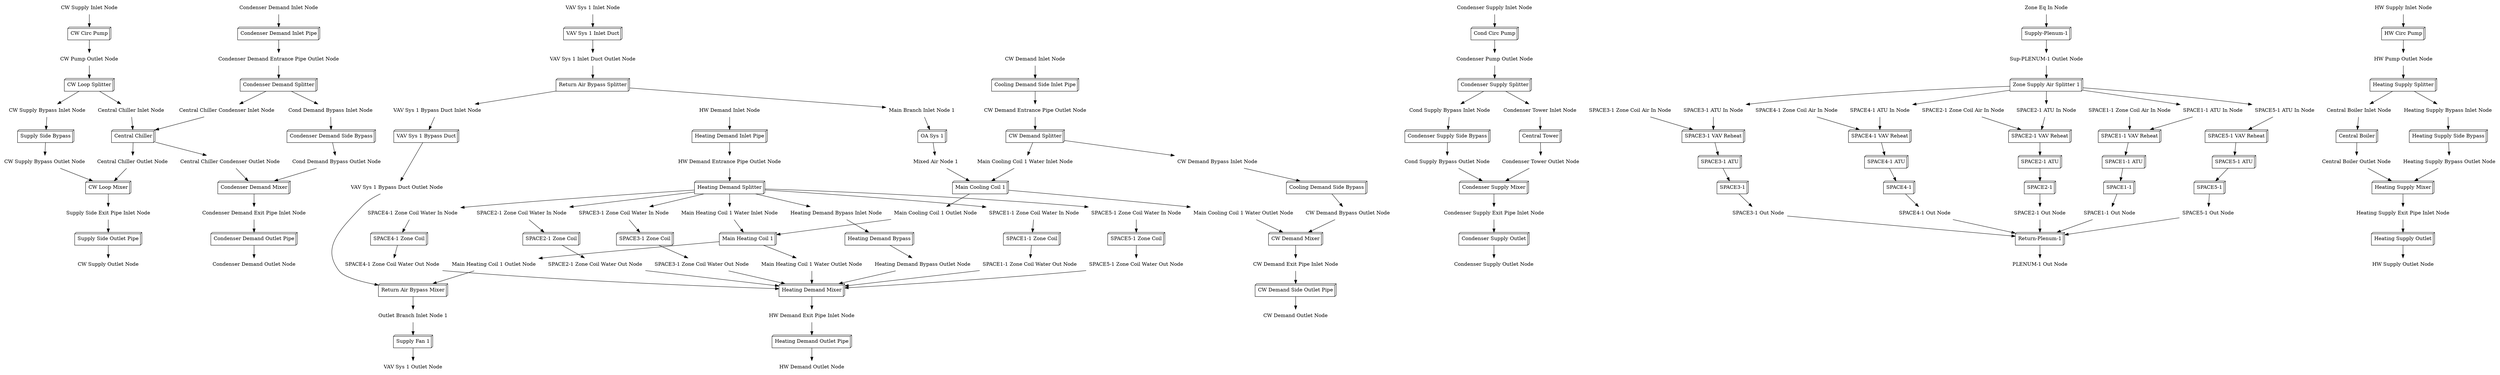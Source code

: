 digraph G {
"Condenser Demand Side Bypass" [shape=box3d, label="Condenser Demand Side Bypass"];
"Return Air Bypass Splitter" [shape=box3d, label="Return Air Bypass Splitter"];
"CW Pump Outlet Node" [shape=plaintext, label="CW Pump Outlet Node"];
"Condenser Supply Mixer" [shape=box3d, label="Condenser Supply Mixer"];
"SPACE4-1" [shape=box3d, label="SPACE4-1"];
"Central Chiller Condenser Inlet Node" [shape=plaintext, label="Central Chiller Condenser Inlet Node"];
"Heating Demand Outlet Pipe" [shape=box3d, label="Heating Demand Outlet Pipe"];
"CW Supply Outlet Node" [shape=plaintext, label="CW Supply Outlet Node"];
"Condenser Supply Side Bypass" [shape=box3d, label="Condenser Supply Side Bypass"];
"Heating Supply Splitter" [shape=box3d, label="Heating Supply Splitter"];
"HW Demand Exit Pipe Inlet Node" [shape=plaintext, label="HW Demand Exit Pipe Inlet Node"];
"SPACE1-1 Zone Coil" [shape=box3d, label="SPACE1-1 Zone Coil"];
"Condenser Demand Outlet Node" [shape=plaintext, label="Condenser Demand Outlet Node"];
"SPACE3-1 Zone Coil Water Out Node" [shape=plaintext, label="SPACE3-1 Zone Coil Water Out Node"];
"SPACE5-1 VAV Reheat" [shape=box3d, label="SPACE5-1 VAV Reheat"];
"Main Heating Coil 1 Water Inlet Node" [shape=plaintext, label="Main Heating Coil 1 Water Inlet Node"];
"Central Boiler Inlet Node" [shape=plaintext, label="Central Boiler Inlet Node"];
"Central Chiller" [shape=box3d, label="Central Chiller"];
"Supply Fan 1" [shape=box3d, label="Supply Fan 1"];
"HW Supply Inlet Node" [shape=plaintext, label="HW Supply Inlet Node"];
"SPACE3-1" [shape=box3d, label="SPACE3-1"];
"Return-Plenum-1" [shape=box3d, label="Return-Plenum-1"];
"Heating Supply Side Bypass" [shape=box3d, label="Heating Supply Side Bypass"];
"HW Pump Outlet Node" [shape=plaintext, label="HW Pump Outlet Node"];
"SPACE1-1 VAV Reheat" [shape=box3d, label="SPACE1-1 VAV Reheat"];
"SPACE5-1 ATU In Node" [shape=plaintext, label="SPACE5-1 ATU In Node"];
"Condenser Demand Entrance Pipe Outlet Node" [shape=plaintext, label="Condenser Demand Entrance Pipe Outlet Node"];
"Cond Supply Bypass Outlet Node" [shape=plaintext, label="Cond Supply Bypass Outlet Node"];
"Central Chiller Condenser Outlet Node" [shape=plaintext, label="Central Chiller Condenser Outlet Node"];
"CW Supply Bypass Inlet Node" [shape=plaintext, label="CW Supply Bypass Inlet Node"];
"SPACE5-1 ATU" [shape=box3d, label="SPACE5-1 ATU"];
"HW Demand Entrance Pipe Outlet Node" [shape=plaintext, label="HW Demand Entrance Pipe Outlet Node"];
"HW Supply Outlet Node" [shape=plaintext, label="HW Supply Outlet Node"];
"Condenser Supply Exit Pipe Inlet Node" [shape=plaintext, label="Condenser Supply Exit Pipe Inlet Node"];
"Condenser Supply Outlet" [shape=box3d, label="Condenser Supply Outlet"];
"SPACE5-1 Out Node" [shape=plaintext, label="SPACE5-1 Out Node"];
"HW Demand Inlet Node" [shape=plaintext, label="HW Demand Inlet Node"];
"CW Demand Outlet Node" [shape=plaintext, label="CW Demand Outlet Node"];
"Supply Side Outlet Pipe" [shape=box3d, label="Supply Side Outlet Pipe"];
"Heating Supply Bypass Outlet Node" [shape=plaintext, label="Heating Supply Bypass Outlet Node"];
"VAV Sys 1 Inlet Duct" [shape=box3d, label="VAV Sys 1 Inlet Duct"];
"SPACE4-1 Zone Coil Water In Node" [shape=plaintext, label="SPACE4-1 Zone Coil Water In Node"];
"Heating Supply Exit Pipe Inlet Node" [shape=plaintext, label="Heating Supply Exit Pipe Inlet Node"];
"Cond Circ Pump" [shape=box3d, label="Cond Circ Pump"];
"Main Branch Inlet Node 1" [shape=plaintext, label="Main Branch Inlet Node 1"];
"VAV Sys 1 Inlet Node" [shape=plaintext, label="VAV Sys 1 Inlet Node"];
"Main Cooling Coil 1 Water Outlet Node" [shape=plaintext, label="Main Cooling Coil 1 Water Outlet Node"];
"SPACE3-1 Zone Coil Water In Node" [shape=plaintext, label="SPACE3-1 Zone Coil Water In Node"];
"SPACE2-1 Zone Coil Water In Node" [shape=plaintext, label="SPACE2-1 Zone Coil Water In Node"];
"SPACE2-1 Out Node" [shape=plaintext, label="SPACE2-1 Out Node"];
"Heating Supply Bypass Inlet Node" [shape=plaintext, label="Heating Supply Bypass Inlet Node"];
"Outlet Branch Inlet Node 1" [shape=plaintext, label="Outlet Branch Inlet Node 1"];
"Main Heating Coil 1" [shape=box3d, label="Main Heating Coil 1"];
"SPACE4-1 VAV Reheat" [shape=box3d, label="SPACE4-1 VAV Reheat"];
"SPACE4-1 Out Node" [shape=plaintext, label="SPACE4-1 Out Node"];
"Heating Demand Inlet Pipe" [shape=box3d, label="Heating Demand Inlet Pipe"];
"Zone Eq In Node" [shape=plaintext, label="Zone Eq In Node"];
"Condenser Demand Exit Pipe Inlet Node" [shape=plaintext, label="Condenser Demand Exit Pipe Inlet Node"];
"Central Boiler" [shape=box3d, label="Central Boiler"];
"CW Demand Splitter" [shape=box3d, label="CW Demand Splitter"];
"Supply-Plenum-1" [shape=box3d, label="Supply-Plenum-1"];
"VAV Sys 1 Bypass Duct Inlet Node" [shape=plaintext, label="VAV Sys 1 Bypass Duct Inlet Node"];
"Central Chiller Inlet Node" [shape=plaintext, label="Central Chiller Inlet Node"];
"CW Demand Side Outlet Pipe" [shape=box3d, label="CW Demand Side Outlet Pipe"];
"Heating Demand Bypass Inlet Node" [shape=plaintext, label="Heating Demand Bypass Inlet Node"];
"Heating Supply Mixer" [shape=box3d, label="Heating Supply Mixer"];
"VAV Sys 1 Outlet Node" [shape=plaintext, label="VAV Sys 1 Outlet Node"];
"Cooling Demand Side Inlet Pipe" [shape=box3d, label="Cooling Demand Side Inlet Pipe"];
"SPACE2-1 Zone Coil" [shape=box3d, label="SPACE2-1 Zone Coil"];
"SPACE3-1 ATU In Node" [shape=plaintext, label="SPACE3-1 ATU In Node"];
"Central Boiler Outlet Node" [shape=plaintext, label="Central Boiler Outlet Node"];
"HW Circ Pump" [shape=box3d, label="HW Circ Pump"];
"Heating Demand Bypass" [shape=box3d, label="Heating Demand Bypass"];
"CW Demand Bypass Outlet Node" [shape=plaintext, label="CW Demand Bypass Outlet Node"];
"Condenser Demand Inlet Node" [shape=plaintext, label="Condenser Demand Inlet Node"];
"Mixed Air Node 1" [shape=plaintext, label="Mixed Air Node 1"];
"Heating Demand Splitter" [shape=box3d, label="Heating Demand Splitter"];
"SPACE4-1 ATU" [shape=box3d, label="SPACE4-1 ATU"];
"Main Cooling Coil 1" [shape=box3d, label="Main Cooling Coil 1"];
"Condenser Demand Splitter" [shape=box3d, label="Condenser Demand Splitter"];
"SPACE2-1 VAV Reheat" [shape=box3d, label="SPACE2-1 VAV Reheat"];
"Main Heating Coil 1 Water Outlet Node" [shape=plaintext, label="Main Heating Coil 1 Water Outlet Node"];
"Supply Side Exit Pipe Inlet Node" [shape=plaintext, label="Supply Side Exit Pipe Inlet Node"];
"Cond Demand Bypass Inlet Node" [shape=plaintext, label="Cond Demand Bypass Inlet Node"];
"SPACE5-1 Zone Coil" [shape=box3d, label="SPACE5-1 Zone Coil"];
"SPACE5-1" [shape=box3d, label="SPACE5-1"];
"Main Cooling Coil 1 Outlet Node" [shape=plaintext, label="Main Cooling Coil 1 Outlet Node"];
"SPACE2-1" [shape=box3d, label="SPACE2-1"];
"SPACE4-1 ATU In Node" [shape=plaintext, label="SPACE4-1 ATU In Node"];
"Condenser Tower Outlet Node" [shape=plaintext, label="Condenser Tower Outlet Node"];
"CW Demand Mixer" [shape=box3d, label="CW Demand Mixer"];
"Main Heating Coil 1 Outlet Node" [shape=plaintext, label="Main Heating Coil 1 Outlet Node"];
"VAV Sys 1 Inlet Duct Outlet Node" [shape=plaintext, label="VAV Sys 1 Inlet Duct Outlet Node"];
"Condenser Demand Inlet Pipe" [shape=box3d, label="Condenser Demand Inlet Pipe"];
"CW Supply Inlet Node" [shape=plaintext, label="CW Supply Inlet Node"];
"Cond Supply Bypass Inlet Node" [shape=plaintext, label="Cond Supply Bypass Inlet Node"];
"Heating Demand Bypass Outlet Node" [shape=plaintext, label="Heating Demand Bypass Outlet Node"];
"SPACE5-1 Zone Coil Water Out Node" [shape=plaintext, label="SPACE5-1 Zone Coil Water Out Node"];
"SPACE4-1 Zone Coil Air In Node" [shape=plaintext, label="SPACE4-1 Zone Coil Air In Node"];
"Heating Demand Mixer" [shape=box3d, label="Heating Demand Mixer"];
"SPACE1-1 Zone Coil Air In Node" [shape=plaintext, label="SPACE1-1 Zone Coil Air In Node"];
"Central Chiller Outlet Node" [shape=plaintext, label="Central Chiller Outlet Node"];
"CW Circ Pump" [shape=box3d, label="CW Circ Pump"];
"CW Demand Bypass Inlet Node" [shape=plaintext, label="CW Demand Bypass Inlet Node"];
"SPACE3-1 Zone Coil Air In Node" [shape=plaintext, label="SPACE3-1 Zone Coil Air In Node"];
"Cond Demand Bypass Outlet Node" [shape=plaintext, label="Cond Demand Bypass Outlet Node"];
"SPACE3-1 ATU" [shape=box3d, label="SPACE3-1 ATU"];
"CW Demand Entrance Pipe Outlet Node" [shape=plaintext, label="CW Demand Entrance Pipe Outlet Node"];
"CW Loop Splitter" [shape=box3d, label="CW Loop Splitter"];
"SPACE3-1 Zone Coil" [shape=box3d, label="SPACE3-1 Zone Coil"];
"SPACE3-1 Out Node" [shape=plaintext, label="SPACE3-1 Out Node"];
"Condenser Supply Inlet Node" [shape=plaintext, label="Condenser Supply Inlet Node"];
"Condenser Demand Mixer" [shape=box3d, label="Condenser Demand Mixer"];
"Sup-PLENUM-1 Outlet Node" [shape=plaintext, label="Sup-PLENUM-1 Outlet Node"];
"SPACE1-1 Out Node" [shape=plaintext, label="SPACE1-1 Out Node"];
"SPACE2-1 Zone Coil Air In Node" [shape=plaintext, label="SPACE2-1 Zone Coil Air In Node"];
"CW Demand Exit Pipe Inlet Node" [shape=plaintext, label="CW Demand Exit Pipe Inlet Node"];
"OA Sys 1" [shape=box3d, label="OA Sys 1"];
"Return Air Bypass Mixer" [shape=box3d, label="Return Air Bypass Mixer"];
"HW Demand Outlet Node" [shape=plaintext, label="HW Demand Outlet Node"];
"Main Cooling Coil 1 Water Inlet Node" [shape=plaintext, label="Main Cooling Coil 1 Water Inlet Node"];
"Heating Supply Outlet" [shape=box3d, label="Heating Supply Outlet"];
"SPACE2-1 ATU" [shape=box3d, label="SPACE2-1 ATU"];
"SPACE4-1 Zone Coil Water Out Node" [shape=plaintext, label="SPACE4-1 Zone Coil Water Out Node"];
"SPACE1-1 Zone Coil Water Out Node" [shape=plaintext, label="SPACE1-1 Zone Coil Water Out Node"];
"SPACE2-1 ATU In Node" [shape=plaintext, label="SPACE2-1 ATU In Node"];
"SPACE3-1 VAV Reheat" [shape=box3d, label="SPACE3-1 VAV Reheat"];
"SPACE1-1 ATU" [shape=box3d, label="SPACE1-1 ATU"];
"Condenser Pump Outlet Node" [shape=plaintext, label="Condenser Pump Outlet Node"];
"SPACE4-1 Zone Coil" [shape=box3d, label="SPACE4-1 Zone Coil"];
"Condenser Tower Inlet Node" [shape=plaintext, label="Condenser Tower Inlet Node"];
"VAV Sys 1 Bypass Duct" [shape=box3d, label="VAV Sys 1 Bypass Duct"];
"Cooling Demand Side Bypass" [shape=box3d, label="Cooling Demand Side Bypass"];
"CW Demand Inlet Node" [shape=plaintext, label="CW Demand Inlet Node"];
"Zone Supply Air Splitter 1" [shape=box3d, label="Zone Supply Air Splitter 1"];
"VAV Sys 1 Bypass Duct Outlet Node" [shape=plaintext, label="VAV Sys 1 Bypass Duct Outlet Node"];
"SPACE1-1" [shape=box3d, label="SPACE1-1"];
"Condenser Supply Outlet Node" [shape=plaintext, label="Condenser Supply Outlet Node"];
"SPACE5-1 Zone Coil Water In Node" [shape=plaintext, label="SPACE5-1 Zone Coil Water In Node"];
"CW Supply Bypass Outlet Node" [shape=plaintext, label="CW Supply Bypass Outlet Node"];
"SPACE2-1 Zone Coil Water Out Node" [shape=plaintext, label="SPACE2-1 Zone Coil Water Out Node"];
"Supply Side Bypass" [shape=box3d, label="Supply Side Bypass"];
"PLENUM-1 Out Node" [shape=plaintext, label="PLENUM-1 Out Node"];
"SPACE1-1 ATU In Node" [shape=plaintext, label="SPACE1-1 ATU In Node"];
"Condenser Supply Splitter" [shape=box3d, label="Condenser Supply Splitter"];
"SPACE1-1 Zone Coil Water In Node" [shape=plaintext, label="SPACE1-1 Zone Coil Water In Node"];
"CW Loop Mixer" [shape=box3d, label="CW Loop Mixer"];
"Central Tower" [shape=box3d, label="Central Tower"];
"Condenser Demand Outlet Pipe" [shape=box3d, label="Condenser Demand Outlet Pipe"];
"VAV Sys 1 Inlet Node" -> "VAV Sys 1 Inlet Duct";
"VAV Sys 1 Inlet Duct" -> "VAV Sys 1 Inlet Duct Outlet Node";
"VAV Sys 1 Bypass Duct Inlet Node" -> "VAV Sys 1 Bypass Duct";
"VAV Sys 1 Bypass Duct" -> "VAV Sys 1 Bypass Duct Outlet Node";
"Main Branch Inlet Node 1" -> "OA Sys 1";
"OA Sys 1" -> "Mixed Air Node 1";
"Mixed Air Node 1" -> "Main Cooling Coil 1";
"Main Cooling Coil 1" -> "Main Cooling Coil 1 Outlet Node";
"Main Cooling Coil 1 Outlet Node" -> "Main Heating Coil 1";
"Main Heating Coil 1" -> "Main Heating Coil 1 Outlet Node";
"Outlet Branch Inlet Node 1" -> "Supply Fan 1";
"Supply Fan 1" -> "VAV Sys 1 Outlet Node";
"HW Supply Inlet Node" -> "HW Circ Pump";
"HW Circ Pump" -> "HW Pump Outlet Node";
"Central Boiler Inlet Node" -> "Central Boiler";
"Central Boiler" -> "Central Boiler Outlet Node";
"Heating Supply Bypass Inlet Node" -> "Heating Supply Side Bypass";
"Heating Supply Side Bypass" -> "Heating Supply Bypass Outlet Node";
"Heating Supply Exit Pipe Inlet Node" -> "Heating Supply Outlet";
"Heating Supply Outlet" -> "HW Supply Outlet Node";
"HW Demand Inlet Node" -> "Heating Demand Inlet Pipe";
"Heating Demand Inlet Pipe" -> "HW Demand Entrance Pipe Outlet Node";
"HW Demand Exit Pipe Inlet Node" -> "Heating Demand Outlet Pipe";
"Heating Demand Outlet Pipe" -> "HW Demand Outlet Node";
"SPACE1-1 Zone Coil Water In Node" -> "SPACE1-1 Zone Coil";
"SPACE1-1 Zone Coil" -> "SPACE1-1 Zone Coil Water Out Node";
"SPACE2-1 Zone Coil Water In Node" -> "SPACE2-1 Zone Coil";
"SPACE2-1 Zone Coil" -> "SPACE2-1 Zone Coil Water Out Node";
"SPACE3-1 Zone Coil Water In Node" -> "SPACE3-1 Zone Coil";
"SPACE3-1 Zone Coil" -> "SPACE3-1 Zone Coil Water Out Node";
"SPACE4-1 Zone Coil Water In Node" -> "SPACE4-1 Zone Coil";
"SPACE4-1 Zone Coil" -> "SPACE4-1 Zone Coil Water Out Node";
"SPACE5-1 Zone Coil Water In Node" -> "SPACE5-1 Zone Coil";
"SPACE5-1 Zone Coil" -> "SPACE5-1 Zone Coil Water Out Node";
"Main Heating Coil 1 Water Inlet Node" -> "Main Heating Coil 1";
"Main Heating Coil 1" -> "Main Heating Coil 1 Water Outlet Node";
"Heating Demand Bypass Inlet Node" -> "Heating Demand Bypass";
"Heating Demand Bypass" -> "Heating Demand Bypass Outlet Node";
"CW Demand Inlet Node" -> "Cooling Demand Side Inlet Pipe";
"Cooling Demand Side Inlet Pipe" -> "CW Demand Entrance Pipe Outlet Node";
"Main Cooling Coil 1 Water Inlet Node" -> "Main Cooling Coil 1";
"Main Cooling Coil 1" -> "Main Cooling Coil 1 Water Outlet Node";
"CW Demand Bypass Inlet Node" -> "Cooling Demand Side Bypass";
"Cooling Demand Side Bypass" -> "CW Demand Bypass Outlet Node";
"CW Demand Exit Pipe Inlet Node" -> "CW Demand Side Outlet Pipe";
"CW Demand Side Outlet Pipe" -> "CW Demand Outlet Node";
"Supply Side Exit Pipe Inlet Node" -> "Supply Side Outlet Pipe";
"Supply Side Outlet Pipe" -> "CW Supply Outlet Node";
"CW Supply Inlet Node" -> "CW Circ Pump";
"CW Circ Pump" -> "CW Pump Outlet Node";
"Central Chiller Inlet Node" -> "Central Chiller";
"Central Chiller" -> "Central Chiller Outlet Node";
"CW Supply Bypass Inlet Node" -> "Supply Side Bypass";
"Supply Side Bypass" -> "CW Supply Bypass Outlet Node";
"Condenser Supply Inlet Node" -> "Cond Circ Pump";
"Cond Circ Pump" -> "Condenser Pump Outlet Node";
"Condenser Tower Inlet Node" -> "Central Tower";
"Central Tower" -> "Condenser Tower Outlet Node";
"Cond Supply Bypass Inlet Node" -> "Condenser Supply Side Bypass";
"Condenser Supply Side Bypass" -> "Cond Supply Bypass Outlet Node";
"Condenser Supply Exit Pipe Inlet Node" -> "Condenser Supply Outlet";
"Condenser Supply Outlet" -> "Condenser Supply Outlet Node";
"Condenser Demand Inlet Node" -> "Condenser Demand Inlet Pipe";
"Condenser Demand Inlet Pipe" -> "Condenser Demand Entrance Pipe Outlet Node";
"Central Chiller Condenser Inlet Node" -> "Central Chiller";
"Central Chiller" -> "Central Chiller Condenser Outlet Node";
"Cond Demand Bypass Inlet Node" -> "Condenser Demand Side Bypass";
"Condenser Demand Side Bypass" -> "Cond Demand Bypass Outlet Node";
"Condenser Demand Exit Pipe Inlet Node" -> "Condenser Demand Outlet Pipe";
"Condenser Demand Outlet Pipe" -> "Condenser Demand Outlet Node";
"HW Demand Entrance Pipe Outlet Node" -> "Heating Demand Splitter";
"Heating Demand Splitter" -> "SPACE1-1 Zone Coil Water In Node";
"Heating Demand Splitter" -> "SPACE2-1 Zone Coil Water In Node";
"Heating Demand Splitter" -> "SPACE3-1 Zone Coil Water In Node";
"Heating Demand Splitter" -> "SPACE4-1 Zone Coil Water In Node";
"Heating Demand Splitter" -> "SPACE5-1 Zone Coil Water In Node";
"Heating Demand Splitter" -> "Main Heating Coil 1 Water Inlet Node";
"Heating Demand Splitter" -> "Heating Demand Bypass Inlet Node";
"HW Pump Outlet Node" -> "Heating Supply Splitter";
"Heating Supply Splitter" -> "Central Boiler Inlet Node";
"Heating Supply Splitter" -> "Heating Supply Bypass Inlet Node";
"CW Pump Outlet Node" -> "CW Loop Splitter";
"CW Loop Splitter" -> "Central Chiller Inlet Node";
"CW Loop Splitter" -> "CW Supply Bypass Inlet Node";
"CW Demand Entrance Pipe Outlet Node" -> "CW Demand Splitter";
"CW Demand Splitter" -> "Main Cooling Coil 1 Water Inlet Node";
"CW Demand Splitter" -> "CW Demand Bypass Inlet Node";
"Condenser Demand Entrance Pipe Outlet Node" -> "Condenser Demand Splitter";
"Condenser Demand Splitter" -> "Central Chiller Condenser Inlet Node";
"Condenser Demand Splitter" -> "Cond Demand Bypass Inlet Node";
"Condenser Pump Outlet Node" -> "Condenser Supply Splitter";
"Condenser Supply Splitter" -> "Condenser Tower Inlet Node";
"Condenser Supply Splitter" -> "Cond Supply Bypass Inlet Node";
"VAV Sys 1 Inlet Duct Outlet Node" -> "Return Air Bypass Splitter";
"Return Air Bypass Splitter" -> "VAV Sys 1 Bypass Duct Inlet Node";
"Return Air Bypass Splitter" -> "Main Branch Inlet Node 1";
"Heating Demand Mixer" -> "HW Demand Exit Pipe Inlet Node";
"SPACE1-1 Zone Coil Water Out Node" -> "Heating Demand Mixer";
"SPACE2-1 Zone Coil Water Out Node" -> "Heating Demand Mixer";
"SPACE3-1 Zone Coil Water Out Node" -> "Heating Demand Mixer";
"SPACE4-1 Zone Coil Water Out Node" -> "Heating Demand Mixer";
"SPACE5-1 Zone Coil Water Out Node" -> "Heating Demand Mixer";
"Main Heating Coil 1 Water Outlet Node" -> "Heating Demand Mixer";
"Heating Demand Bypass Outlet Node" -> "Heating Demand Mixer";
"Heating Supply Mixer" -> "Heating Supply Exit Pipe Inlet Node";
"Central Boiler Outlet Node" -> "Heating Supply Mixer";
"Heating Supply Bypass Outlet Node" -> "Heating Supply Mixer";
"CW Loop Mixer" -> "Supply Side Exit Pipe Inlet Node";
"Central Chiller Outlet Node" -> "CW Loop Mixer";
"CW Supply Bypass Outlet Node" -> "CW Loop Mixer";
"CW Demand Mixer" -> "CW Demand Exit Pipe Inlet Node";
"Main Cooling Coil 1 Water Outlet Node" -> "CW Demand Mixer";
"CW Demand Bypass Outlet Node" -> "CW Demand Mixer";
"Condenser Demand Mixer" -> "Condenser Demand Exit Pipe Inlet Node";
"Central Chiller Condenser Outlet Node" -> "Condenser Demand Mixer";
"Cond Demand Bypass Outlet Node" -> "Condenser Demand Mixer";
"Condenser Supply Mixer" -> "Condenser Supply Exit Pipe Inlet Node";
"Condenser Tower Outlet Node" -> "Condenser Supply Mixer";
"Cond Supply Bypass Outlet Node" -> "Condenser Supply Mixer";
"Return Air Bypass Mixer" -> "Outlet Branch Inlet Node 1";
"Main Heating Coil 1 Outlet Node" -> "Return Air Bypass Mixer";
"VAV Sys 1 Bypass Duct Outlet Node" -> "Return Air Bypass Mixer";
"Sup-PLENUM-1 Outlet Node" -> "Zone Supply Air Splitter 1";
"Zone Supply Air Splitter 1" -> "SPACE1-1 ATU In Node";
"Zone Supply Air Splitter 1" -> "SPACE2-1 ATU In Node";
"Zone Supply Air Splitter 1" -> "SPACE3-1 ATU In Node";
"Zone Supply Air Splitter 1" -> "SPACE4-1 ATU In Node";
"Zone Supply Air Splitter 1" -> "SPACE5-1 ATU In Node";
"Zone Eq In Node" -> "Supply-Plenum-1";
"Supply-Plenum-1" -> "Sup-PLENUM-1 Outlet Node";
"Return-Plenum-1" -> "PLENUM-1 Out Node";
"SPACE1-1 Out Node" -> "Return-Plenum-1";
"SPACE2-1 Out Node" -> "Return-Plenum-1";
"SPACE3-1 Out Node" -> "Return-Plenum-1";
"SPACE4-1 Out Node" -> "Return-Plenum-1";
"SPACE5-1 Out Node" -> "Return-Plenum-1";
"SPACE1-1" -> "SPACE1-1 Out Node";
"SPACE2-1" -> "SPACE2-1 Out Node";
"SPACE3-1" -> "SPACE3-1 Out Node";
"SPACE4-1" -> "SPACE4-1 Out Node";
"SPACE5-1" -> "SPACE5-1 Out Node";
"SPACE1-1 ATU" -> "SPACE1-1";
"SPACE2-1 ATU" -> "SPACE2-1";
"SPACE3-1 ATU" -> "SPACE3-1";
"SPACE4-1 ATU" -> "SPACE4-1";
"SPACE5-1 ATU" -> "SPACE5-1";
"SPACE1-1 VAV Reheat" -> "SPACE1-1 ATU";
"SPACE2-1 VAV Reheat" -> "SPACE2-1 ATU";
"SPACE3-1 VAV Reheat" -> "SPACE3-1 ATU";
"SPACE4-1 VAV Reheat" -> "SPACE4-1 ATU";
"SPACE5-1 VAV Reheat" -> "SPACE5-1 ATU";
"SPACE1-1 ATU In Node" -> "SPACE1-1 VAV Reheat";
"SPACE1-1 Zone Coil Air In Node" -> "SPACE1-1 VAV Reheat";
"SPACE2-1 ATU In Node" -> "SPACE2-1 VAV Reheat";
"SPACE2-1 Zone Coil Air In Node" -> "SPACE2-1 VAV Reheat";
"SPACE3-1 ATU In Node" -> "SPACE3-1 VAV Reheat";
"SPACE3-1 Zone Coil Air In Node" -> "SPACE3-1 VAV Reheat";
"SPACE4-1 ATU In Node" -> "SPACE4-1 VAV Reheat";
"SPACE4-1 Zone Coil Air In Node" -> "SPACE4-1 VAV Reheat";
"SPACE5-1 ATU In Node" -> "SPACE5-1 VAV Reheat";
}

